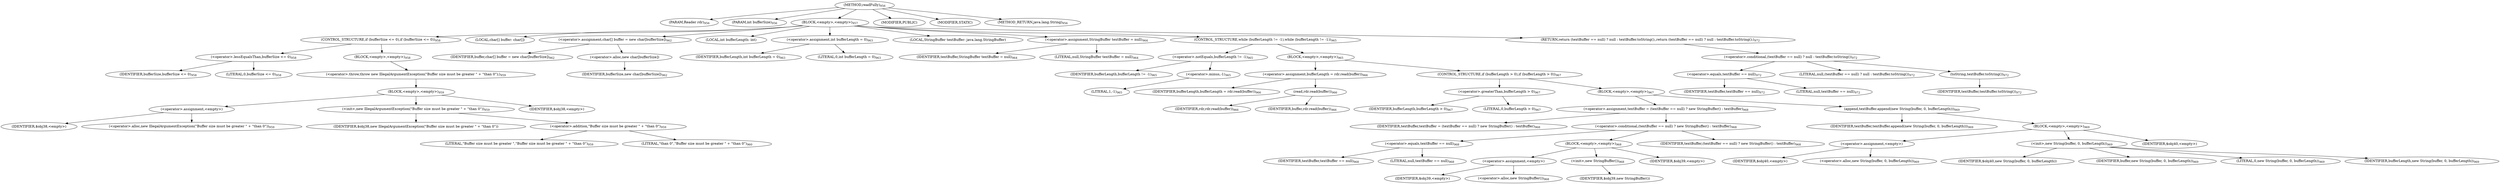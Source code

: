 digraph "readFully" {  
"1655" [label = <(METHOD,readFully)<SUB>956</SUB>> ]
"1656" [label = <(PARAM,Reader rdr)<SUB>956</SUB>> ]
"1657" [label = <(PARAM,int bufferSize)<SUB>956</SUB>> ]
"1658" [label = <(BLOCK,&lt;empty&gt;,&lt;empty&gt;)<SUB>957</SUB>> ]
"1659" [label = <(CONTROL_STRUCTURE,if (bufferSize &lt;= 0),if (bufferSize &lt;= 0))<SUB>958</SUB>> ]
"1660" [label = <(&lt;operator&gt;.lessEqualsThan,bufferSize &lt;= 0)<SUB>958</SUB>> ]
"1661" [label = <(IDENTIFIER,bufferSize,bufferSize &lt;= 0)<SUB>958</SUB>> ]
"1662" [label = <(LITERAL,0,bufferSize &lt;= 0)<SUB>958</SUB>> ]
"1663" [label = <(BLOCK,&lt;empty&gt;,&lt;empty&gt;)<SUB>958</SUB>> ]
"1664" [label = <(&lt;operator&gt;.throw,throw new IllegalArgumentException(&quot;Buffer size must be greater &quot; + &quot;than 0&quot;);)<SUB>959</SUB>> ]
"1665" [label = <(BLOCK,&lt;empty&gt;,&lt;empty&gt;)<SUB>959</SUB>> ]
"1666" [label = <(&lt;operator&gt;.assignment,&lt;empty&gt;)> ]
"1667" [label = <(IDENTIFIER,$obj38,&lt;empty&gt;)> ]
"1668" [label = <(&lt;operator&gt;.alloc,new IllegalArgumentException(&quot;Buffer size must be greater &quot; + &quot;than 0&quot;))<SUB>959</SUB>> ]
"1669" [label = <(&lt;init&gt;,new IllegalArgumentException(&quot;Buffer size must be greater &quot; + &quot;than 0&quot;))<SUB>959</SUB>> ]
"1670" [label = <(IDENTIFIER,$obj38,new IllegalArgumentException(&quot;Buffer size must be greater &quot; + &quot;than 0&quot;))> ]
"1671" [label = <(&lt;operator&gt;.addition,&quot;Buffer size must be greater &quot; + &quot;than 0&quot;)<SUB>959</SUB>> ]
"1672" [label = <(LITERAL,&quot;Buffer size must be greater &quot;,&quot;Buffer size must be greater &quot; + &quot;than 0&quot;)<SUB>959</SUB>> ]
"1673" [label = <(LITERAL,&quot;than 0&quot;,&quot;Buffer size must be greater &quot; + &quot;than 0&quot;)<SUB>960</SUB>> ]
"1674" [label = <(IDENTIFIER,$obj38,&lt;empty&gt;)> ]
"1675" [label = <(LOCAL,char[] buffer: char[])> ]
"1676" [label = <(&lt;operator&gt;.assignment,char[] buffer = new char[bufferSize])<SUB>962</SUB>> ]
"1677" [label = <(IDENTIFIER,buffer,char[] buffer = new char[bufferSize])<SUB>962</SUB>> ]
"1678" [label = <(&lt;operator&gt;.alloc,new char[bufferSize])> ]
"1679" [label = <(IDENTIFIER,bufferSize,new char[bufferSize])<SUB>962</SUB>> ]
"1680" [label = <(LOCAL,int bufferLength: int)> ]
"1681" [label = <(&lt;operator&gt;.assignment,int bufferLength = 0)<SUB>963</SUB>> ]
"1682" [label = <(IDENTIFIER,bufferLength,int bufferLength = 0)<SUB>963</SUB>> ]
"1683" [label = <(LITERAL,0,int bufferLength = 0)<SUB>963</SUB>> ]
"1684" [label = <(LOCAL,StringBuffer textBuffer: java.lang.StringBuffer)> ]
"1685" [label = <(&lt;operator&gt;.assignment,StringBuffer textBuffer = null)<SUB>964</SUB>> ]
"1686" [label = <(IDENTIFIER,textBuffer,StringBuffer textBuffer = null)<SUB>964</SUB>> ]
"1687" [label = <(LITERAL,null,StringBuffer textBuffer = null)<SUB>964</SUB>> ]
"1688" [label = <(CONTROL_STRUCTURE,while (bufferLength != -1),while (bufferLength != -1))<SUB>965</SUB>> ]
"1689" [label = <(&lt;operator&gt;.notEquals,bufferLength != -1)<SUB>965</SUB>> ]
"1690" [label = <(IDENTIFIER,bufferLength,bufferLength != -1)<SUB>965</SUB>> ]
"1691" [label = <(&lt;operator&gt;.minus,-1)<SUB>965</SUB>> ]
"1692" [label = <(LITERAL,1,-1)<SUB>965</SUB>> ]
"1693" [label = <(BLOCK,&lt;empty&gt;,&lt;empty&gt;)<SUB>965</SUB>> ]
"1694" [label = <(&lt;operator&gt;.assignment,bufferLength = rdr.read(buffer))<SUB>966</SUB>> ]
"1695" [label = <(IDENTIFIER,bufferLength,bufferLength = rdr.read(buffer))<SUB>966</SUB>> ]
"1696" [label = <(read,rdr.read(buffer))<SUB>966</SUB>> ]
"1697" [label = <(IDENTIFIER,rdr,rdr.read(buffer))<SUB>966</SUB>> ]
"1698" [label = <(IDENTIFIER,buffer,rdr.read(buffer))<SUB>966</SUB>> ]
"1699" [label = <(CONTROL_STRUCTURE,if (bufferLength &gt; 0),if (bufferLength &gt; 0))<SUB>967</SUB>> ]
"1700" [label = <(&lt;operator&gt;.greaterThan,bufferLength &gt; 0)<SUB>967</SUB>> ]
"1701" [label = <(IDENTIFIER,bufferLength,bufferLength &gt; 0)<SUB>967</SUB>> ]
"1702" [label = <(LITERAL,0,bufferLength &gt; 0)<SUB>967</SUB>> ]
"1703" [label = <(BLOCK,&lt;empty&gt;,&lt;empty&gt;)<SUB>967</SUB>> ]
"1704" [label = <(&lt;operator&gt;.assignment,textBuffer = (textBuffer == null) ? new StringBuffer() : textBuffer)<SUB>968</SUB>> ]
"1705" [label = <(IDENTIFIER,textBuffer,textBuffer = (textBuffer == null) ? new StringBuffer() : textBuffer)<SUB>968</SUB>> ]
"1706" [label = <(&lt;operator&gt;.conditional,(textBuffer == null) ? new StringBuffer() : textBuffer)<SUB>968</SUB>> ]
"1707" [label = <(&lt;operator&gt;.equals,textBuffer == null)<SUB>968</SUB>> ]
"1708" [label = <(IDENTIFIER,textBuffer,textBuffer == null)<SUB>968</SUB>> ]
"1709" [label = <(LITERAL,null,textBuffer == null)<SUB>968</SUB>> ]
"1710" [label = <(BLOCK,&lt;empty&gt;,&lt;empty&gt;)<SUB>968</SUB>> ]
"1711" [label = <(&lt;operator&gt;.assignment,&lt;empty&gt;)> ]
"1712" [label = <(IDENTIFIER,$obj39,&lt;empty&gt;)> ]
"1713" [label = <(&lt;operator&gt;.alloc,new StringBuffer())<SUB>968</SUB>> ]
"1714" [label = <(&lt;init&gt;,new StringBuffer())<SUB>968</SUB>> ]
"1715" [label = <(IDENTIFIER,$obj39,new StringBuffer())> ]
"1716" [label = <(IDENTIFIER,$obj39,&lt;empty&gt;)> ]
"1717" [label = <(IDENTIFIER,textBuffer,(textBuffer == null) ? new StringBuffer() : textBuffer)<SUB>968</SUB>> ]
"1718" [label = <(append,textBuffer.append(new String(buffer, 0, bufferLength)))<SUB>969</SUB>> ]
"1719" [label = <(IDENTIFIER,textBuffer,textBuffer.append(new String(buffer, 0, bufferLength)))<SUB>969</SUB>> ]
"1720" [label = <(BLOCK,&lt;empty&gt;,&lt;empty&gt;)<SUB>969</SUB>> ]
"1721" [label = <(&lt;operator&gt;.assignment,&lt;empty&gt;)> ]
"1722" [label = <(IDENTIFIER,$obj40,&lt;empty&gt;)> ]
"1723" [label = <(&lt;operator&gt;.alloc,new String(buffer, 0, bufferLength))<SUB>969</SUB>> ]
"1724" [label = <(&lt;init&gt;,new String(buffer, 0, bufferLength))<SUB>969</SUB>> ]
"1725" [label = <(IDENTIFIER,$obj40,new String(buffer, 0, bufferLength))> ]
"1726" [label = <(IDENTIFIER,buffer,new String(buffer, 0, bufferLength))<SUB>969</SUB>> ]
"1727" [label = <(LITERAL,0,new String(buffer, 0, bufferLength))<SUB>969</SUB>> ]
"1728" [label = <(IDENTIFIER,bufferLength,new String(buffer, 0, bufferLength))<SUB>969</SUB>> ]
"1729" [label = <(IDENTIFIER,$obj40,&lt;empty&gt;)> ]
"1730" [label = <(RETURN,return (textBuffer == null) ? null : textBuffer.toString();,return (textBuffer == null) ? null : textBuffer.toString();)<SUB>972</SUB>> ]
"1731" [label = <(&lt;operator&gt;.conditional,(textBuffer == null) ? null : textBuffer.toString())<SUB>972</SUB>> ]
"1732" [label = <(&lt;operator&gt;.equals,textBuffer == null)<SUB>972</SUB>> ]
"1733" [label = <(IDENTIFIER,textBuffer,textBuffer == null)<SUB>972</SUB>> ]
"1734" [label = <(LITERAL,null,textBuffer == null)<SUB>972</SUB>> ]
"1735" [label = <(LITERAL,null,(textBuffer == null) ? null : textBuffer.toString())<SUB>972</SUB>> ]
"1736" [label = <(toString,textBuffer.toString())<SUB>972</SUB>> ]
"1737" [label = <(IDENTIFIER,textBuffer,textBuffer.toString())<SUB>972</SUB>> ]
"1738" [label = <(MODIFIER,PUBLIC)> ]
"1739" [label = <(MODIFIER,STATIC)> ]
"1740" [label = <(METHOD_RETURN,java.lang.String)<SUB>956</SUB>> ]
  "1655" -> "1656" 
  "1655" -> "1657" 
  "1655" -> "1658" 
  "1655" -> "1738" 
  "1655" -> "1739" 
  "1655" -> "1740" 
  "1658" -> "1659" 
  "1658" -> "1675" 
  "1658" -> "1676" 
  "1658" -> "1680" 
  "1658" -> "1681" 
  "1658" -> "1684" 
  "1658" -> "1685" 
  "1658" -> "1688" 
  "1658" -> "1730" 
  "1659" -> "1660" 
  "1659" -> "1663" 
  "1660" -> "1661" 
  "1660" -> "1662" 
  "1663" -> "1664" 
  "1664" -> "1665" 
  "1665" -> "1666" 
  "1665" -> "1669" 
  "1665" -> "1674" 
  "1666" -> "1667" 
  "1666" -> "1668" 
  "1669" -> "1670" 
  "1669" -> "1671" 
  "1671" -> "1672" 
  "1671" -> "1673" 
  "1676" -> "1677" 
  "1676" -> "1678" 
  "1678" -> "1679" 
  "1681" -> "1682" 
  "1681" -> "1683" 
  "1685" -> "1686" 
  "1685" -> "1687" 
  "1688" -> "1689" 
  "1688" -> "1693" 
  "1689" -> "1690" 
  "1689" -> "1691" 
  "1691" -> "1692" 
  "1693" -> "1694" 
  "1693" -> "1699" 
  "1694" -> "1695" 
  "1694" -> "1696" 
  "1696" -> "1697" 
  "1696" -> "1698" 
  "1699" -> "1700" 
  "1699" -> "1703" 
  "1700" -> "1701" 
  "1700" -> "1702" 
  "1703" -> "1704" 
  "1703" -> "1718" 
  "1704" -> "1705" 
  "1704" -> "1706" 
  "1706" -> "1707" 
  "1706" -> "1710" 
  "1706" -> "1717" 
  "1707" -> "1708" 
  "1707" -> "1709" 
  "1710" -> "1711" 
  "1710" -> "1714" 
  "1710" -> "1716" 
  "1711" -> "1712" 
  "1711" -> "1713" 
  "1714" -> "1715" 
  "1718" -> "1719" 
  "1718" -> "1720" 
  "1720" -> "1721" 
  "1720" -> "1724" 
  "1720" -> "1729" 
  "1721" -> "1722" 
  "1721" -> "1723" 
  "1724" -> "1725" 
  "1724" -> "1726" 
  "1724" -> "1727" 
  "1724" -> "1728" 
  "1730" -> "1731" 
  "1731" -> "1732" 
  "1731" -> "1735" 
  "1731" -> "1736" 
  "1732" -> "1733" 
  "1732" -> "1734" 
  "1736" -> "1737" 
}
